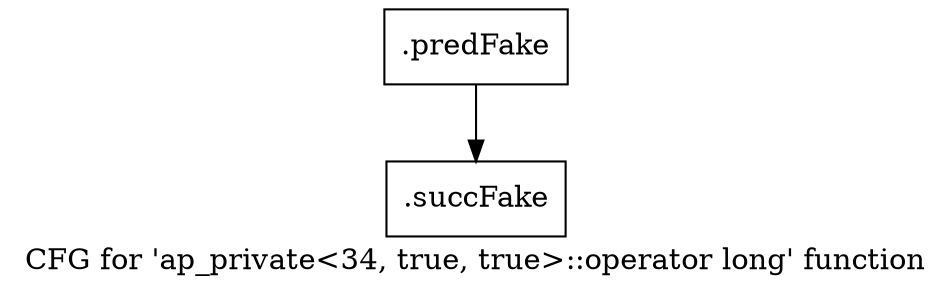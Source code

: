 digraph "CFG for 'ap_private\<34, true, true\>::operator long' function" {
	label="CFG for 'ap_private\<34, true, true\>::operator long' function";

	Node0x5e14ab0 [shape=record,filename="",linenumber="",label="{.predFake}"];
	Node0x5e14ab0 -> Node0x60e1360[ callList="" memoryops="" filename="/mnt/xilinx/Vitis_HLS/2021.2/include/etc/ap_private.h" execusionnum="0"];
	Node0x60e1360 [shape=record,filename="/mnt/xilinx/Vitis_HLS/2021.2/include/etc/ap_private.h",linenumber="1937",label="{.succFake}"];
}
